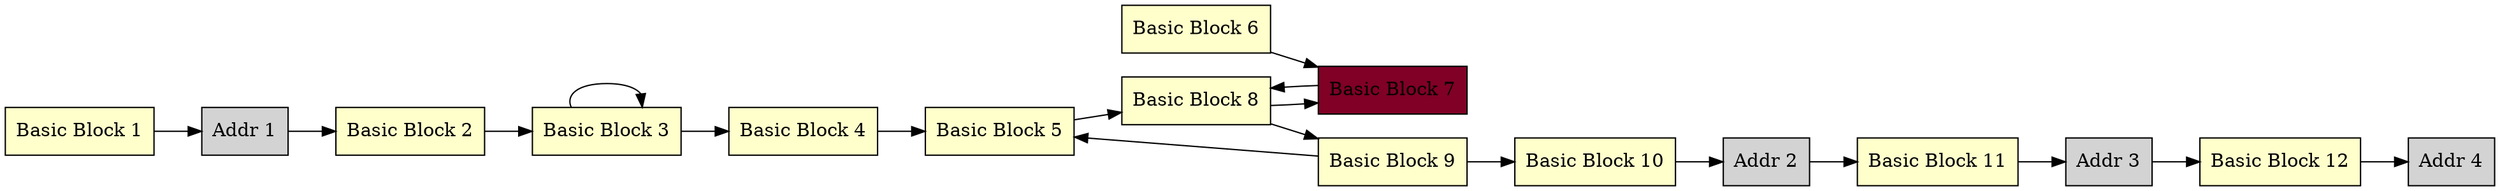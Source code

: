 digraph "main"{
	rankdir=LR;
	node[shape=box,colorscheme=ylorrd9, style=filled];

	"Basic Block 1" [fillcolor=1];
	"Basic Block 2" [fillcolor=1];
	"Basic Block 3" [fillcolor=1];
	"Basic Block 4" [fillcolor=1];
	"Basic Block 5" [fillcolor=1];
	"Basic Block 6" [fillcolor=1];
	"Basic Block 7" [fillcolor=9];
	"Basic Block 8" [fillcolor=1];
	"Basic Block 9" [fillcolor=1];
	"Basic Block 10" [fillcolor=1];
	"Basic Block 11" [fillcolor=1];
	"Basic Block 12" [fillcolor=1];
	"Addr 1";
	"Addr 2";
	"Addr 3";
	"Addr 4";

	"Basic Block 1"->"Addr 1";
	"Addr 1"->"Basic Block 2";
	"Basic Block 2"->"Basic Block 3";
	"Basic Block 3"->"Basic Block 3";
	"Basic Block 3"->"Basic Block 4";
	"Basic Block 4"->"Basic Block 5";
	"Basic Block 5"->"Basic Block 8";
	"Basic Block 6"->"Basic Block 7";
	"Basic Block 7"->"Basic Block 8";
	"Basic Block 8"->"Basic Block 7";
	"Basic Block 8"->"Basic Block 9";
	"Basic Block 9"->"Basic Block 5";
	"Basic Block 9"->"Basic Block 10";
	"Basic Block 10"->"Addr 2";
	"Addr 2"->"Basic Block 11";
	"Basic Block 11"->"Addr 3";
	"Addr 3"->"Basic Block 12";
	"Basic Block 12"->"Addr 4";
}
